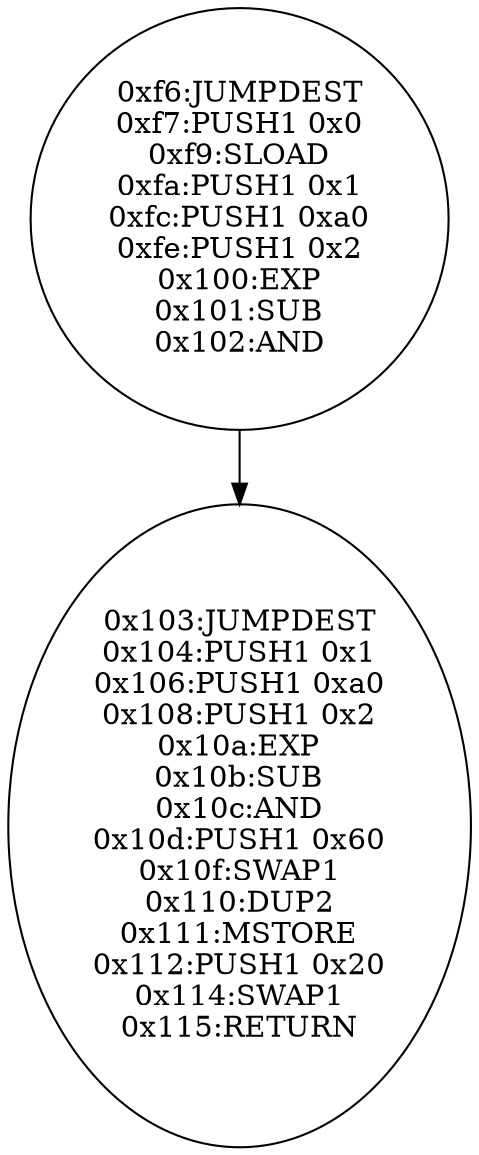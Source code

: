 digraph{
246[label="0xf6:JUMPDEST
0xf7:PUSH1 0x0
0xf9:SLOAD
0xfa:PUSH1 0x1
0xfc:PUSH1 0xa0
0xfe:PUSH1 0x2
0x100:EXP
0x101:SUB
0x102:AND"]
246 -> 259
259[label="0x103:JUMPDEST
0x104:PUSH1 0x1
0x106:PUSH1 0xa0
0x108:PUSH1 0x2
0x10a:EXP
0x10b:SUB
0x10c:AND
0x10d:PUSH1 0x60
0x10f:SWAP1
0x110:DUP2
0x111:MSTORE
0x112:PUSH1 0x20
0x114:SWAP1
0x115:RETURN"]

}